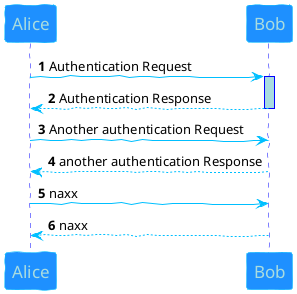 @startuml
'https://plantuml.com/sequence-diagram

skinparam handwritten true

skinparam sequence {
ArrowColor DeepSkyBlue
ActorBorderColor DeepSkyBlue
LifeLineBorderColor blue
LifeLineBackgroundColor #A9DCDF

ParticipantBorderColor DeepSkyBlue
ParticipantBackgroundColor DodgerBlue
ParticipantFontName Impact
ParticipantFontSize 17
ParticipantFontColor #A9DCDF

ActorBackgroundColor aqua
ActorFontColor DeepSkyBlue
ActorFontSize 17
ActorFontName Aapex
}

autonumber

Alice -> Bob: Authentication Request
activate Bob
Bob --> Alice: Authentication Response
deactivate Bob
Alice -> Bob: Another authentication Request
Alice <-- Bob: another authentication Response

Alice -> Bob: naxx
Alice <-- Bob: naxx





@enduml